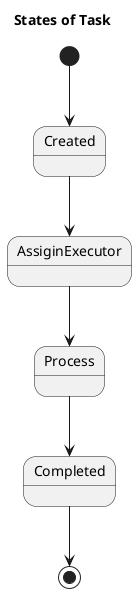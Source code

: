 @startuml TaskState

Title States of Task

[*] --> Created
Created --> AssiginExecutor
AssiginExecutor --> Process
Process --> Completed
Completed --> [*]

@enduml